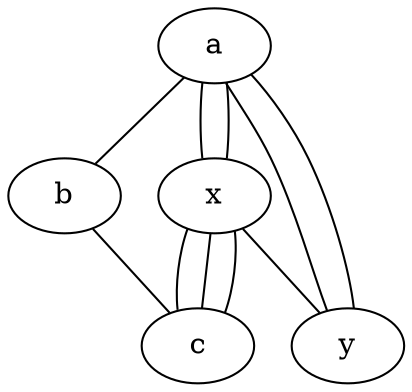 graph test0 {
       a -- b -- c;
       a -- {x y};
       x -- c [w=340282366920938463463374607431768211455.0];
     x -- c;
       a -- {x y};
       x -- c [w=10.0];
       x -- y [w=4294967296.18446744073709551617,len=3];
}

